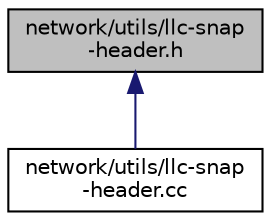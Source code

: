 digraph "network/utils/llc-snap-header.h"
{
  edge [fontname="Helvetica",fontsize="10",labelfontname="Helvetica",labelfontsize="10"];
  node [fontname="Helvetica",fontsize="10",shape=record];
  Node1 [label="network/utils/llc-snap\l-header.h",height=0.2,width=0.4,color="black", fillcolor="grey75", style="filled", fontcolor="black"];
  Node1 -> Node2 [dir="back",color="midnightblue",fontsize="10",style="solid"];
  Node2 [label="network/utils/llc-snap\l-header.cc",height=0.2,width=0.4,color="black", fillcolor="white", style="filled",URL="$d7/d00/llc-snap-header_8cc.html"];
}
